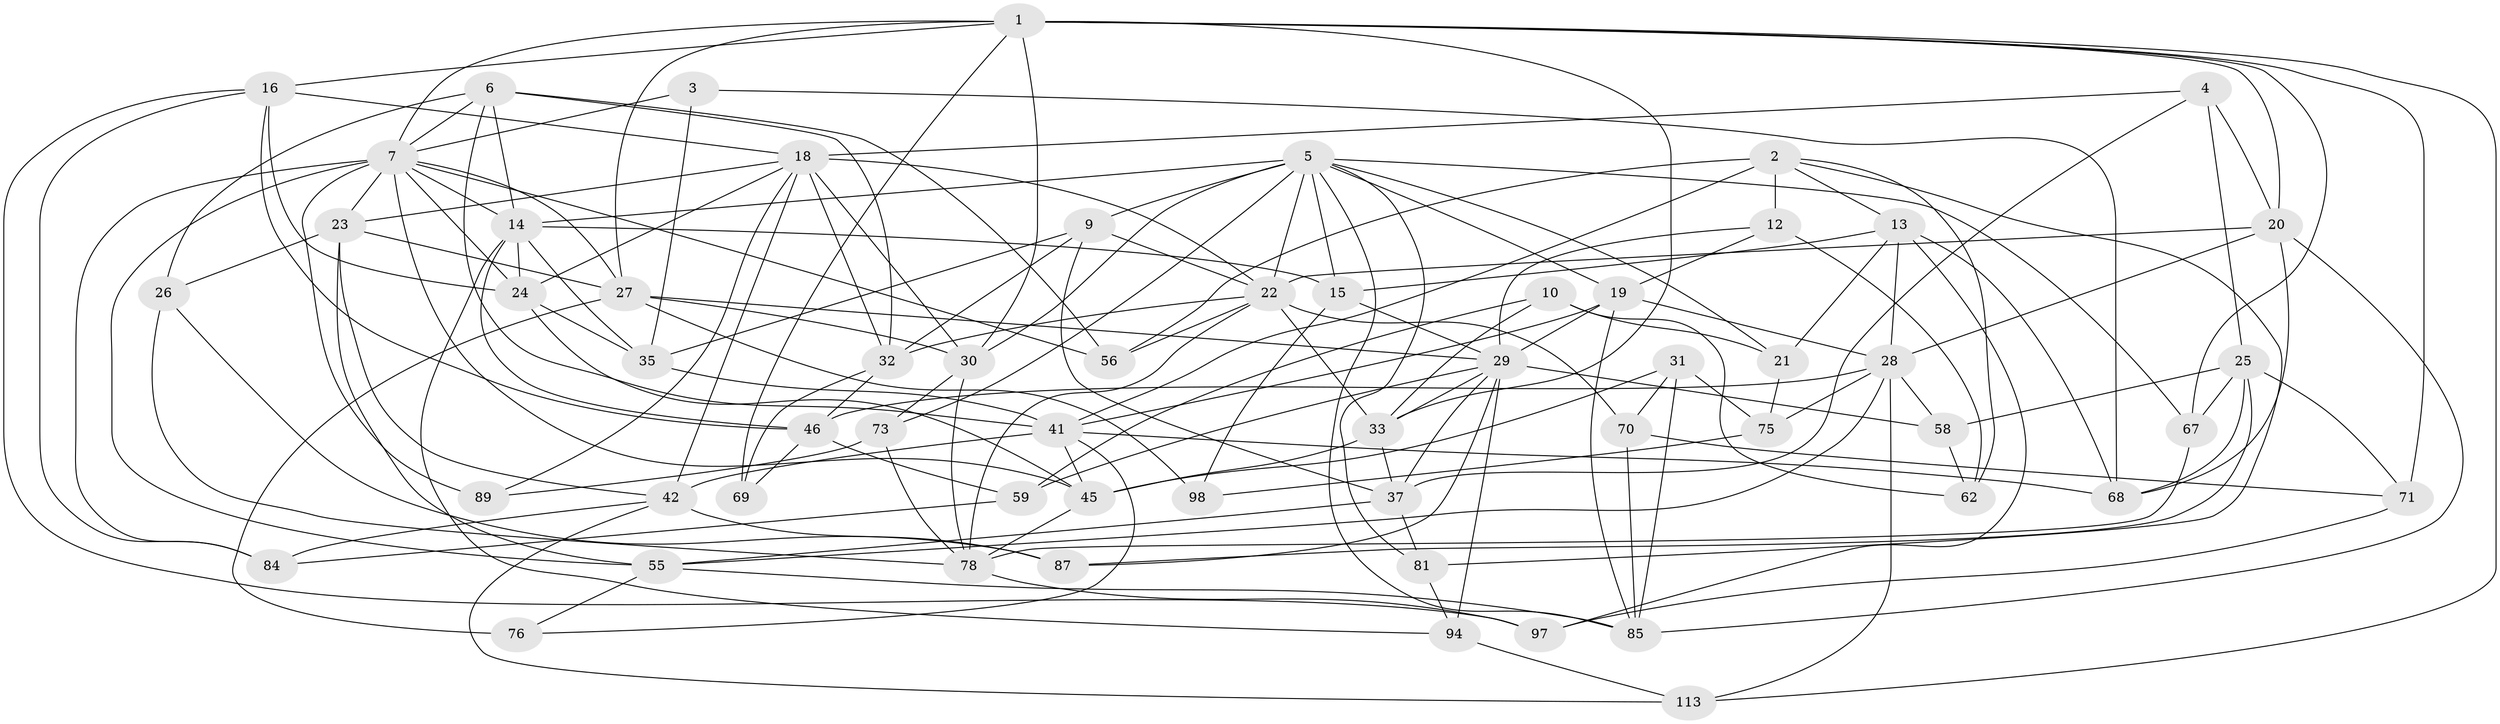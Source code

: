 // original degree distribution, {4: 1.0}
// Generated by graph-tools (version 1.1) at 2025/16/03/09/25 04:16:35]
// undirected, 59 vertices, 163 edges
graph export_dot {
graph [start="1"]
  node [color=gray90,style=filled];
  1 [super="+111+38+50"];
  2 [super="+109"];
  3;
  4;
  5 [super="+49+8+103"];
  6 [super="+44"];
  7 [super="+11+105+17"];
  9 [super="+92"];
  10;
  12;
  13 [super="+80+101"];
  14 [super="+48"];
  15 [super="+40"];
  16 [super="+34"];
  18 [super="+64+99"];
  19 [super="+106"];
  20 [super="+88"];
  21;
  22 [super="+90+83+53+66"];
  23 [super="+110"];
  24 [super="+74"];
  25 [super="+57"];
  26;
  27 [super="+104+100+54"];
  28 [super="+39"];
  29 [super="+79+47+96"];
  30 [super="+114+61"];
  31;
  32 [super="+43"];
  33 [super="+36"];
  35 [super="+72"];
  37 [super="+82"];
  41 [super="+108+112"];
  42 [super="+95"];
  45 [super="+102"];
  46 [super="+77"];
  55 [super="+91"];
  56;
  58;
  59;
  62;
  67;
  68 [super="+117"];
  69;
  70;
  71;
  73;
  75;
  76;
  78 [super="+93+116"];
  81;
  84;
  85 [super="+118"];
  87;
  89;
  94;
  97;
  98;
  113;
  1 -- 69 [weight=2];
  1 -- 16;
  1 -- 27 [weight=2];
  1 -- 71;
  1 -- 30;
  1 -- 33;
  1 -- 113;
  1 -- 20;
  1 -- 67;
  1 -- 7;
  2 -- 56;
  2 -- 81;
  2 -- 12;
  2 -- 62;
  2 -- 41;
  2 -- 13;
  3 -- 68;
  3 -- 7 [weight=2];
  3 -- 35;
  4 -- 25;
  4 -- 37;
  4 -- 20;
  4 -- 18;
  5 -- 21;
  5 -- 67;
  5 -- 19;
  5 -- 30 [weight=2];
  5 -- 85;
  5 -- 73;
  5 -- 14;
  5 -- 15;
  5 -- 81;
  5 -- 9;
  5 -- 22;
  6 -- 56;
  6 -- 41;
  6 -- 26;
  6 -- 7;
  6 -- 14;
  6 -- 32;
  7 -- 24;
  7 -- 45;
  7 -- 14;
  7 -- 84;
  7 -- 56;
  7 -- 89 [weight=2];
  7 -- 27;
  7 -- 23;
  7 -- 55;
  9 -- 32;
  9 -- 35 [weight=2];
  9 -- 37;
  9 -- 22;
  10 -- 59;
  10 -- 62;
  10 -- 21;
  10 -- 33;
  12 -- 62;
  12 -- 19;
  12 -- 29;
  13 -- 97;
  13 -- 15 [weight=2];
  13 -- 68 [weight=2];
  13 -- 28;
  13 -- 21;
  14 -- 94;
  14 -- 24;
  14 -- 46;
  14 -- 15;
  14 -- 35;
  15 -- 98;
  15 -- 29;
  16 -- 97;
  16 -- 24;
  16 -- 84;
  16 -- 46;
  16 -- 18;
  18 -- 89;
  18 -- 24;
  18 -- 23;
  18 -- 30 [weight=2];
  18 -- 22;
  18 -- 42;
  18 -- 32;
  19 -- 85;
  19 -- 41;
  19 -- 29;
  19 -- 28;
  20 -- 68;
  20 -- 22;
  20 -- 85;
  20 -- 28;
  21 -- 75;
  22 -- 70;
  22 -- 78 [weight=2];
  22 -- 33;
  22 -- 32;
  22 -- 56;
  23 -- 42;
  23 -- 27;
  23 -- 26;
  23 -- 55;
  24 -- 35;
  24 -- 45;
  25 -- 87;
  25 -- 68;
  25 -- 58;
  25 -- 67;
  25 -- 71;
  26 -- 87;
  26 -- 78;
  27 -- 98 [weight=2];
  27 -- 76 [weight=2];
  27 -- 30;
  27 -- 29;
  28 -- 58;
  28 -- 75;
  28 -- 55;
  28 -- 113;
  28 -- 46;
  29 -- 87;
  29 -- 58;
  29 -- 59;
  29 -- 94;
  29 -- 33;
  29 -- 37;
  30 -- 78;
  30 -- 73;
  31 -- 85;
  31 -- 70;
  31 -- 75;
  31 -- 45;
  32 -- 69;
  32 -- 46;
  33 -- 45;
  33 -- 37;
  35 -- 41;
  37 -- 81;
  37 -- 55;
  41 -- 76;
  41 -- 42;
  41 -- 45;
  41 -- 68;
  42 -- 113;
  42 -- 84;
  42 -- 87;
  45 -- 78;
  46 -- 59;
  46 -- 69;
  55 -- 85;
  55 -- 76;
  58 -- 62;
  59 -- 84;
  67 -- 78;
  70 -- 71;
  70 -- 85;
  71 -- 97;
  73 -- 78;
  73 -- 89;
  75 -- 98;
  78 -- 97;
  81 -- 94;
  94 -- 113;
}
